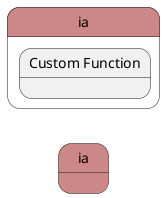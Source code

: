 @startuml
left to right direction


state "ia" as ia #cc8888 {
}


state "ia" as pstatename #cc8888 {
    state "Custom Function" as iafunction {
    }
}





@enduml
